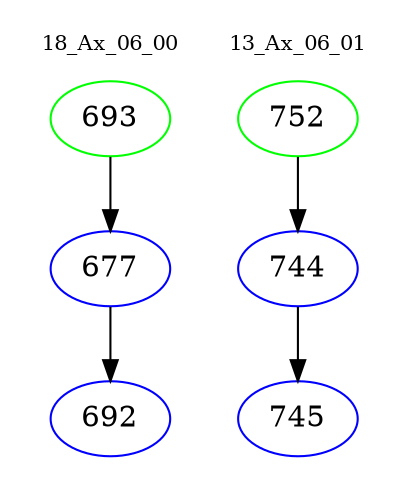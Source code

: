 digraph{
subgraph cluster_0 {
color = white
label = "18_Ax_06_00";
fontsize=10;
T0_693 [label="693", color="green"]
T0_693 -> T0_677 [color="black"]
T0_677 [label="677", color="blue"]
T0_677 -> T0_692 [color="black"]
T0_692 [label="692", color="blue"]
}
subgraph cluster_1 {
color = white
label = "13_Ax_06_01";
fontsize=10;
T1_752 [label="752", color="green"]
T1_752 -> T1_744 [color="black"]
T1_744 [label="744", color="blue"]
T1_744 -> T1_745 [color="black"]
T1_745 [label="745", color="blue"]
}
}
